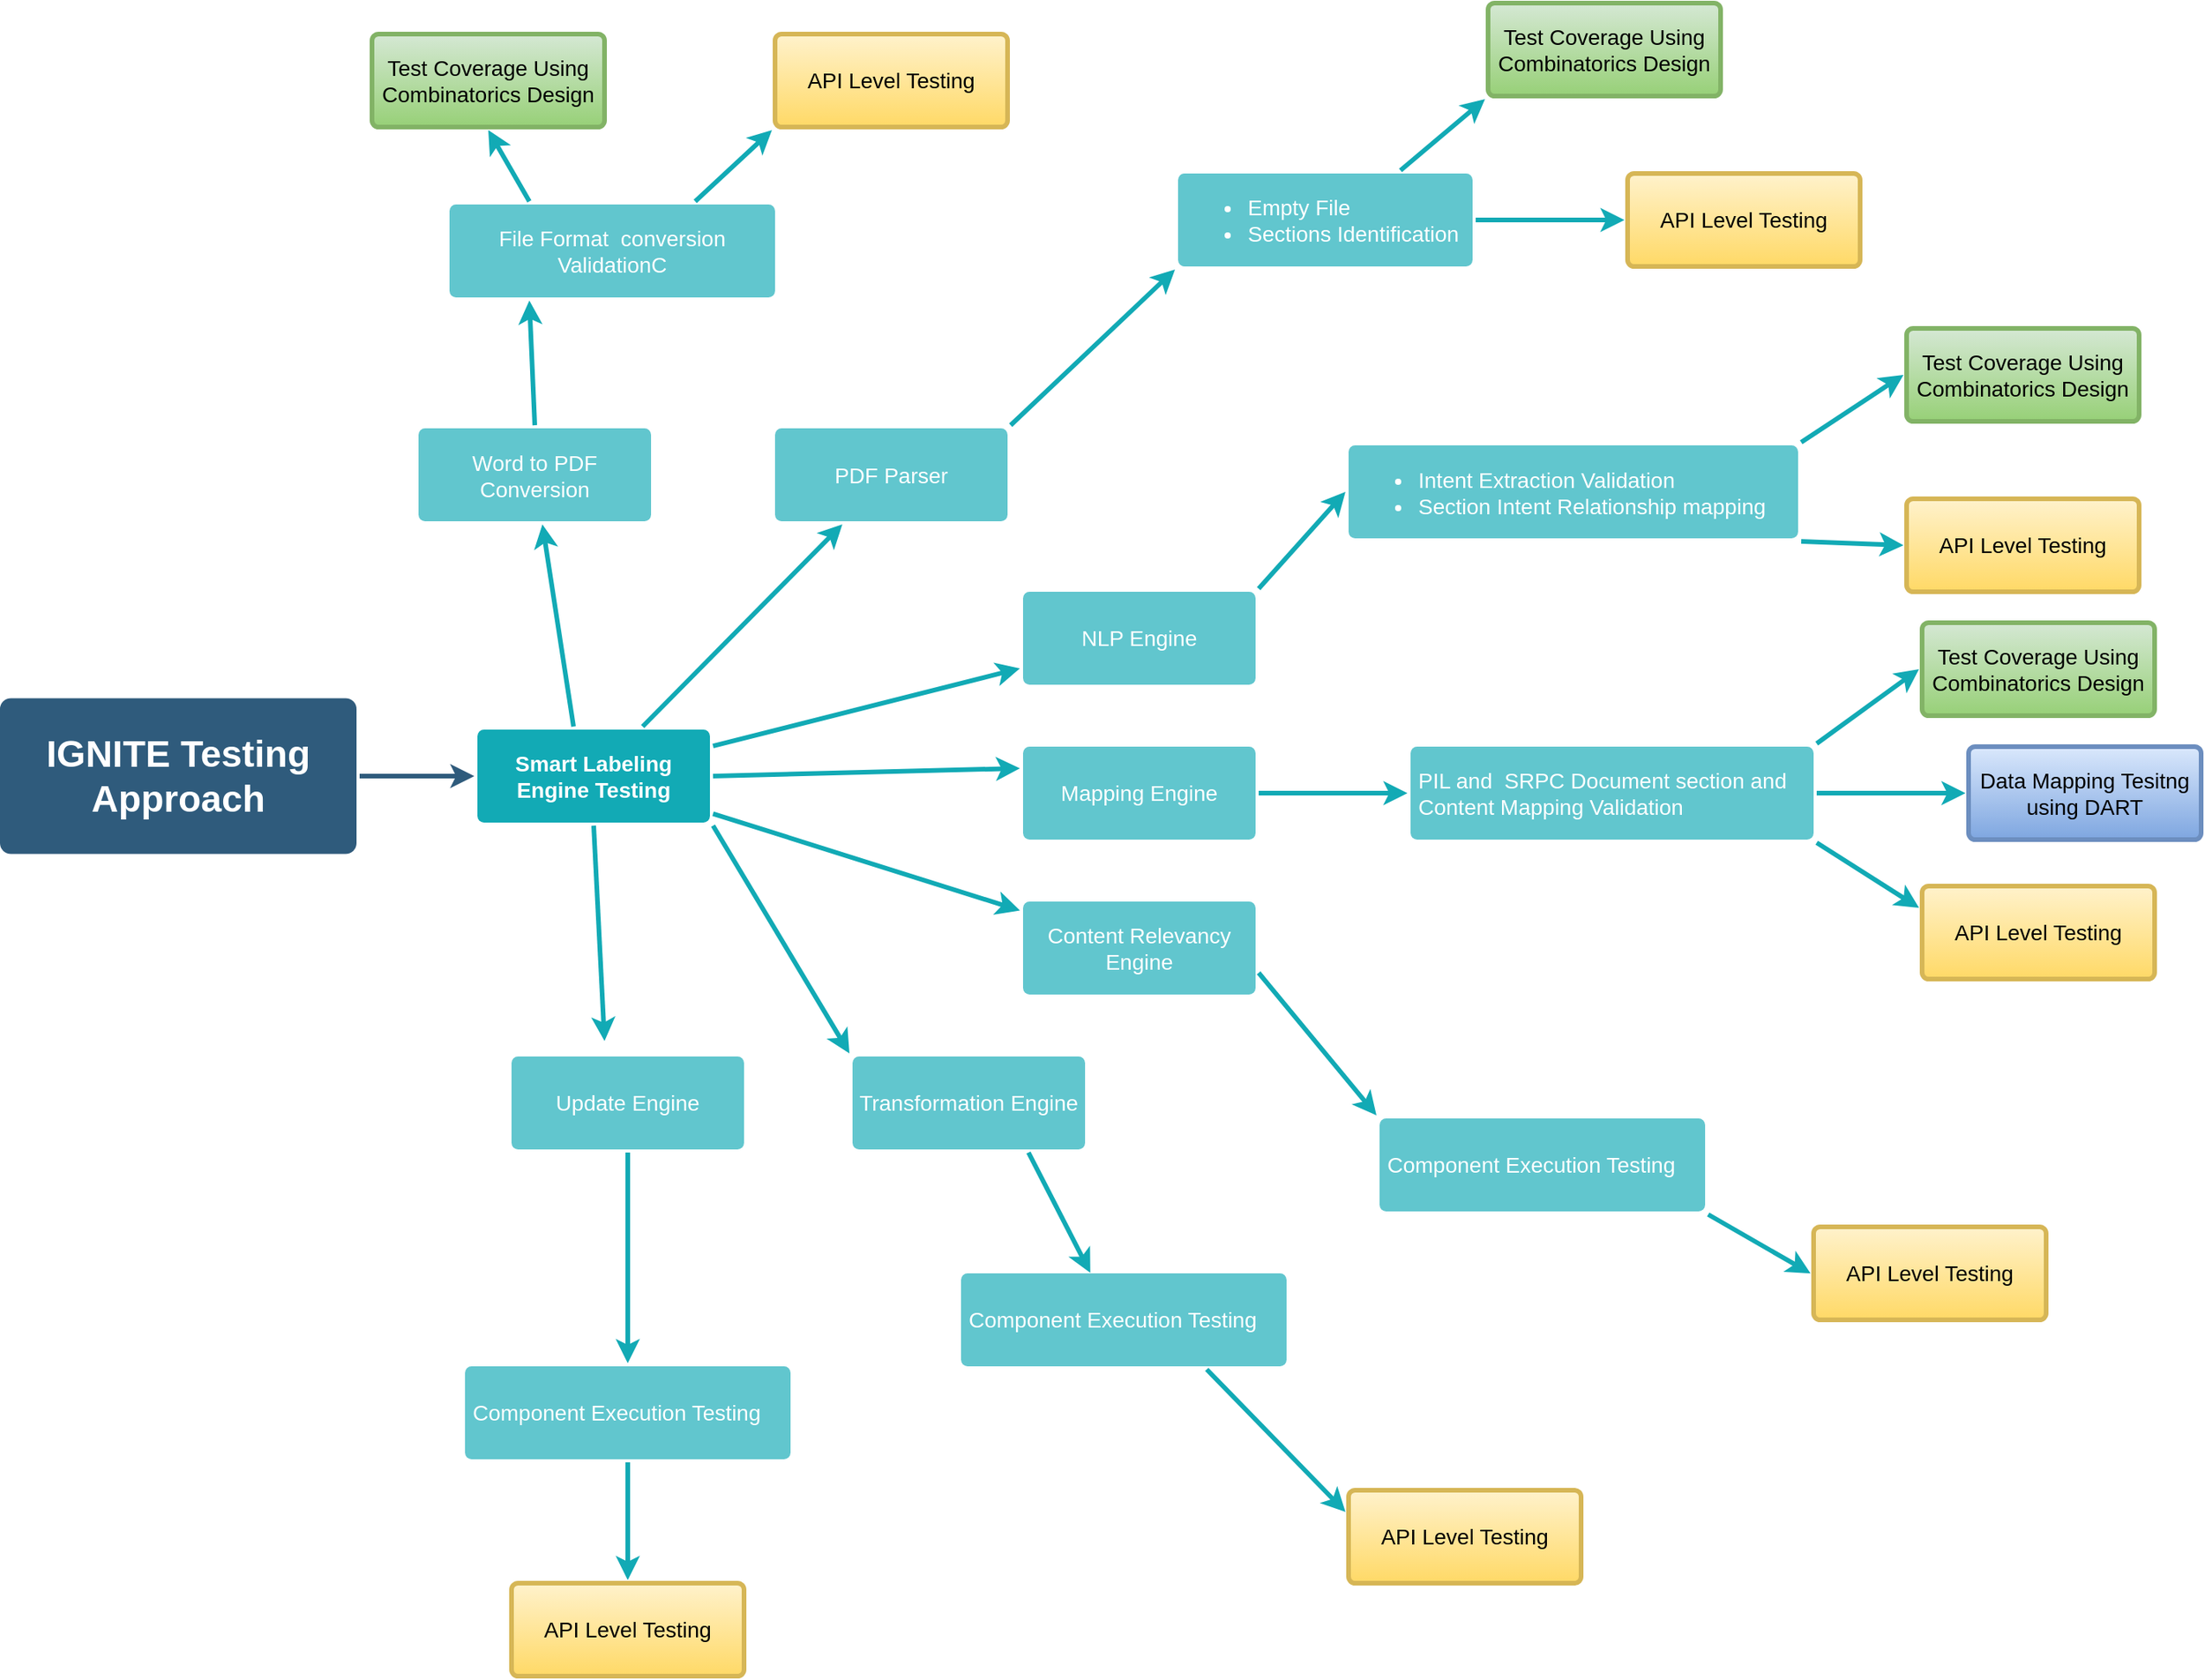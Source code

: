 <mxfile version="14.8.3" type="github">
  <diagram id="6a731a19-8d31-9384-78a2-239565b7b9f0" name="Page-1">
    <mxGraphModel dx="1038" dy="564" grid="1" gridSize="10" guides="1" tooltips="1" connect="1" arrows="1" fold="1" page="1" pageScale="1" pageWidth="1169" pageHeight="827" background="none" math="0" shadow="0">
      <root>
        <mxCell id="0" />
        <mxCell id="1" parent="0" />
        <mxCell id="1746" value="" style="edgeStyle=none;rounded=0;jumpStyle=none;html=1;shadow=0;labelBackgroundColor=none;startArrow=none;startFill=0;endArrow=classic;endFill=1;jettySize=auto;orthogonalLoop=1;strokeColor=#2F5B7C;strokeWidth=3;fontFamily=Helvetica;fontSize=16;fontColor=#23445D;spacing=5;exitX=1;exitY=0.5;exitDx=0;exitDy=0;" parent="1" source="1749" edge="1">
          <mxGeometry relative="1" as="geometry">
            <mxPoint x="610" y="599.743" as="sourcePoint" />
            <mxPoint x="756" y="599" as="targetPoint" />
          </mxGeometry>
        </mxCell>
        <mxCell id="1749" value="&lt;font style=&quot;font-size: 24px&quot;&gt;IGNITE Testing Approach&lt;/font&gt;" style="rounded=1;whiteSpace=wrap;html=1;shadow=0;labelBackgroundColor=none;strokeColor=none;strokeWidth=3;fillColor=#2F5B7C;fontFamily=Helvetica;fontSize=16;fontColor=#FFFFFF;align=center;fontStyle=1;spacing=5;arcSize=7;perimeterSpacing=2;" parent="1" vertex="1">
          <mxGeometry x="450" y="548.75" width="230" height="100.5" as="geometry" />
        </mxCell>
        <mxCell id="cuqwYvaE3bdZwMz-ITVh-1804" style="edgeStyle=none;orthogonalLoop=1;jettySize=auto;html=1;exitX=1;exitY=1;exitDx=0;exitDy=0;entryX=0;entryY=0;entryDx=0;entryDy=0;shadow=0;labelBackgroundColor=none;fontSize=14;fontColor=#FFFFFF;startFill=0;strokeColor=#12AAB5;strokeWidth=3;fillColor=#b0e3e6;" parent="1" source="1771" target="cuqwYvaE3bdZwMz-ITVh-1791" edge="1">
          <mxGeometry relative="1" as="geometry" />
        </mxCell>
        <mxCell id="cuqwYvaE3bdZwMz-ITVh-1805" style="edgeStyle=none;orthogonalLoop=1;jettySize=auto;html=1;shadow=0;labelBackgroundColor=none;fontSize=14;fontColor=#FFFFFF;startFill=0;strokeColor=#12AAB5;strokeWidth=3;fillColor=#b0e3e6;" parent="1" edge="1">
          <mxGeometry relative="1" as="geometry">
            <mxPoint x="833" y="631" as="sourcePoint" />
            <mxPoint x="840" y="770" as="targetPoint" />
          </mxGeometry>
        </mxCell>
        <mxCell id="cuqwYvaE3bdZwMz-ITVh-1810" style="edgeStyle=none;orthogonalLoop=1;jettySize=auto;html=1;exitX=1;exitY=0.5;exitDx=0;exitDy=0;entryX=0;entryY=0.25;entryDx=0;entryDy=0;shadow=0;labelBackgroundColor=none;fontSize=14;fontColor=#FFFFFF;startFill=0;strokeColor=#12AAB5;strokeWidth=3;fillColor=#b0e3e6;" parent="1" source="1771" target="cuqwYvaE3bdZwMz-ITVh-1809" edge="1">
          <mxGeometry relative="1" as="geometry" />
        </mxCell>
        <mxCell id="1771" value="Smart Labeling Engine Testing" style="rounded=1;whiteSpace=wrap;html=1;shadow=0;labelBackgroundColor=none;strokeColor=none;strokeWidth=3;fillColor=#12aab5;fontFamily=Helvetica;fontSize=14;fontColor=#FFFFFF;align=center;spacing=5;fontStyle=1;arcSize=7;perimeterSpacing=2;" parent="1" vertex="1">
          <mxGeometry x="758" y="569.0" width="150" height="60" as="geometry" />
        </mxCell>
        <mxCell id="cuqwYvaE3bdZwMz-ITVh-1825" style="edgeStyle=none;orthogonalLoop=1;jettySize=auto;html=1;exitX=1;exitY=0.75;exitDx=0;exitDy=0;entryX=0;entryY=0;entryDx=0;entryDy=0;shadow=0;labelBackgroundColor=none;fontSize=14;fontColor=#FFFFFF;startFill=0;strokeColor=#12AAB5;strokeWidth=3;fillColor=#b0e3e6;" parent="1" source="1772" target="cuqwYvaE3bdZwMz-ITVh-1812" edge="1">
          <mxGeometry relative="1" as="geometry" />
        </mxCell>
        <mxCell id="1772" value="Content Relevancy Engine" style="rounded=1;whiteSpace=wrap;html=1;shadow=0;labelBackgroundColor=none;strokeColor=none;strokeWidth=3;fillColor=#61c6ce;fontFamily=Helvetica;fontSize=14;fontColor=#FFFFFF;align=center;spacing=5;fontStyle=0;arcSize=7;perimeterSpacing=2;" parent="1" vertex="1">
          <mxGeometry x="1110" y="680" width="150" height="60" as="geometry" />
        </mxCell>
        <mxCell id="1773" value="" style="edgeStyle=none;rounded=1;jumpStyle=none;html=1;shadow=0;labelBackgroundColor=none;startArrow=none;startFill=0;jettySize=auto;orthogonalLoop=1;strokeColor=#12AAB5;strokeWidth=3;fontFamily=Helvetica;fontSize=14;fontColor=#FFFFFF;spacing=5;fontStyle=1;fillColor=#b0e3e6;" parent="1" source="1771" target="1772" edge="1">
          <mxGeometry relative="1" as="geometry" />
        </mxCell>
        <mxCell id="cuqwYvaE3bdZwMz-ITVh-1823" style="edgeStyle=none;orthogonalLoop=1;jettySize=auto;html=1;exitX=1;exitY=0;exitDx=0;exitDy=0;entryX=0;entryY=0.5;entryDx=0;entryDy=0;shadow=0;labelBackgroundColor=none;fontSize=14;fontColor=#FFFFFF;startFill=0;strokeColor=#12AAB5;strokeWidth=3;fillColor=#b0e3e6;" parent="1" source="1774" target="cuqwYvaE3bdZwMz-ITVh-1796" edge="1">
          <mxGeometry relative="1" as="geometry" />
        </mxCell>
        <mxCell id="1774" value="NLP Engine" style="rounded=1;whiteSpace=wrap;html=1;shadow=0;labelBackgroundColor=none;strokeColor=none;strokeWidth=3;fillColor=#61c6ce;fontFamily=Helvetica;fontSize=14;fontColor=#FFFFFF;align=center;spacing=5;fontStyle=0;arcSize=7;perimeterSpacing=2;" parent="1" vertex="1">
          <mxGeometry x="1110" y="480" width="150" height="60" as="geometry" />
        </mxCell>
        <mxCell id="1775" value="" style="edgeStyle=none;rounded=1;jumpStyle=none;html=1;shadow=0;labelBackgroundColor=none;startArrow=none;startFill=0;jettySize=auto;orthogonalLoop=1;strokeColor=#12AAB5;strokeWidth=3;fontFamily=Helvetica;fontSize=14;fontColor=#FFFFFF;spacing=5;fontStyle=1;fillColor=#b0e3e6;" parent="1" source="1771" target="1774" edge="1">
          <mxGeometry relative="1" as="geometry" />
        </mxCell>
        <mxCell id="cuqwYvaE3bdZwMz-ITVh-1822" style="edgeStyle=none;orthogonalLoop=1;jettySize=auto;html=1;exitX=1;exitY=0;exitDx=0;exitDy=0;entryX=0;entryY=1;entryDx=0;entryDy=0;shadow=0;labelBackgroundColor=none;fontSize=14;fontColor=#FFFFFF;startFill=0;strokeColor=#12AAB5;strokeWidth=3;fillColor=#b0e3e6;" parent="1" source="1776" target="cuqwYvaE3bdZwMz-ITVh-1787" edge="1">
          <mxGeometry relative="1" as="geometry" />
        </mxCell>
        <mxCell id="1776" value="PDF Parser" style="rounded=1;whiteSpace=wrap;html=1;shadow=0;labelBackgroundColor=none;strokeColor=none;strokeWidth=3;fillColor=#61c6ce;fontFamily=Helvetica;fontSize=14;fontColor=#FFFFFF;align=center;spacing=5;fontStyle=0;arcSize=7;perimeterSpacing=2;" parent="1" vertex="1">
          <mxGeometry x="950" y="374.5" width="150" height="60" as="geometry" />
        </mxCell>
        <mxCell id="1777" value="" style="edgeStyle=none;rounded=1;jumpStyle=none;html=1;shadow=0;labelBackgroundColor=none;startArrow=none;startFill=0;jettySize=auto;orthogonalLoop=1;strokeColor=#12AAB5;strokeWidth=3;fontFamily=Helvetica;fontSize=14;fontColor=#FFFFFF;spacing=5;fontStyle=1;fillColor=#b0e3e6;" parent="1" source="1771" target="1776" edge="1">
          <mxGeometry relative="1" as="geometry" />
        </mxCell>
        <mxCell id="cuqwYvaE3bdZwMz-ITVh-1821" style="edgeStyle=none;orthogonalLoop=1;jettySize=auto;html=1;exitX=0.5;exitY=0;exitDx=0;exitDy=0;entryX=0.25;entryY=1;entryDx=0;entryDy=0;shadow=0;labelBackgroundColor=none;fontSize=14;fontColor=#FFFFFF;startFill=0;strokeColor=#12AAB5;strokeWidth=3;fillColor=#b0e3e6;" parent="1" source="1778" target="lm1M5SOdNGMoI3knDZzW-1781" edge="1">
          <mxGeometry relative="1" as="geometry" />
        </mxCell>
        <mxCell id="1778" value="Word to PDF Conversion" style="rounded=1;whiteSpace=wrap;html=1;shadow=0;labelBackgroundColor=none;strokeColor=none;strokeWidth=3;fillColor=#61c6ce;fontFamily=Helvetica;fontSize=14;fontColor=#FFFFFF;align=center;spacing=5;fontStyle=0;arcSize=7;perimeterSpacing=2;" parent="1" vertex="1">
          <mxGeometry x="720" y="374.5" width="150" height="60" as="geometry" />
        </mxCell>
        <mxCell id="1779" value="" style="edgeStyle=none;rounded=1;jumpStyle=none;html=1;shadow=0;labelBackgroundColor=none;startArrow=none;startFill=0;jettySize=auto;orthogonalLoop=1;strokeColor=#12AAB5;strokeWidth=3;fontFamily=Helvetica;fontSize=14;fontColor=#FFFFFF;spacing=5;fontStyle=1;fillColor=#b0e3e6;" parent="1" target="1778" edge="1">
          <mxGeometry relative="1" as="geometry">
            <mxPoint x="820" y="567" as="sourcePoint" />
          </mxGeometry>
        </mxCell>
        <mxCell id="cuqwYvaE3bdZwMz-ITVh-1831" style="edgeStyle=none;orthogonalLoop=1;jettySize=auto;html=1;exitX=0.25;exitY=0;exitDx=0;exitDy=0;entryX=0.5;entryY=1;entryDx=0;entryDy=0;shadow=0;labelBackgroundColor=none;fontSize=14;fontColor=#FFFFFF;startFill=0;strokeColor=#12AAB5;strokeWidth=3;fillColor=#b0e3e6;" parent="1" source="lm1M5SOdNGMoI3knDZzW-1781" target="cuqwYvaE3bdZwMz-ITVh-1785" edge="1">
          <mxGeometry relative="1" as="geometry" />
        </mxCell>
        <mxCell id="cuqwYvaE3bdZwMz-ITVh-1832" style="edgeStyle=none;orthogonalLoop=1;jettySize=auto;html=1;exitX=0.75;exitY=0;exitDx=0;exitDy=0;entryX=0;entryY=1;entryDx=0;entryDy=0;shadow=0;labelBackgroundColor=none;fontSize=14;fontColor=#FFFFFF;startFill=0;strokeColor=#12AAB5;strokeWidth=3;fillColor=#b0e3e6;" parent="1" source="lm1M5SOdNGMoI3knDZzW-1781" target="cuqwYvaE3bdZwMz-ITVh-1779" edge="1">
          <mxGeometry relative="1" as="geometry" />
        </mxCell>
        <mxCell id="lm1M5SOdNGMoI3knDZzW-1781" value="File Format&amp;nbsp; conversion ValidationC" style="rounded=1;whiteSpace=wrap;html=1;shadow=0;labelBackgroundColor=none;strokeColor=none;strokeWidth=3;fillColor=#61c6ce;fontFamily=Helvetica;fontSize=14;fontColor=#FFFFFF;align=center;spacing=5;fontStyle=0;arcSize=7;perimeterSpacing=2;" parent="1" vertex="1">
          <mxGeometry x="740" y="230" width="210" height="60" as="geometry" />
        </mxCell>
        <mxCell id="cuqwYvaE3bdZwMz-ITVh-1779" value="API Level Testing" style="rounded=1;whiteSpace=wrap;html=1;shadow=0;labelBackgroundColor=none;strokeColor=#d6b656;strokeWidth=3;fillColor=#fff2cc;fontFamily=Helvetica;fontSize=14;align=center;spacing=5;fontStyle=0;arcSize=7;perimeterSpacing=2;gradientColor=#ffd966;" parent="1" vertex="1">
          <mxGeometry x="950" y="120" width="150" height="60" as="geometry" />
        </mxCell>
        <mxCell id="cuqwYvaE3bdZwMz-ITVh-1785" value="Test Coverage Using Combinatorics Design" style="rounded=1;whiteSpace=wrap;html=1;shadow=0;labelBackgroundColor=none;strokeColor=#82b366;strokeWidth=3;fillColor=#d5e8d4;fontFamily=Helvetica;fontSize=14;align=center;spacing=5;fontStyle=0;arcSize=7;perimeterSpacing=2;gradientColor=#97d077;" parent="1" vertex="1">
          <mxGeometry x="690" y="120" width="150" height="60" as="geometry" />
        </mxCell>
        <mxCell id="cuqwYvaE3bdZwMz-ITVh-1833" style="edgeStyle=none;orthogonalLoop=1;jettySize=auto;html=1;exitX=0.75;exitY=0;exitDx=0;exitDy=0;entryX=0;entryY=1;entryDx=0;entryDy=0;shadow=0;labelBackgroundColor=none;fontSize=14;fontColor=#FFFFFF;startFill=0;strokeColor=#12AAB5;strokeWidth=3;fillColor=#b0e3e6;" parent="1" source="cuqwYvaE3bdZwMz-ITVh-1787" target="cuqwYvaE3bdZwMz-ITVh-1789" edge="1">
          <mxGeometry relative="1" as="geometry" />
        </mxCell>
        <mxCell id="cuqwYvaE3bdZwMz-ITVh-1834" style="edgeStyle=none;orthogonalLoop=1;jettySize=auto;html=1;exitX=1;exitY=0.5;exitDx=0;exitDy=0;entryX=0;entryY=0.5;entryDx=0;entryDy=0;shadow=0;labelBackgroundColor=none;fontSize=14;fontColor=#FFFFFF;startFill=0;strokeColor=#12AAB5;strokeWidth=3;fillColor=#b0e3e6;" parent="1" source="cuqwYvaE3bdZwMz-ITVh-1787" target="cuqwYvaE3bdZwMz-ITVh-1788" edge="1">
          <mxGeometry relative="1" as="geometry" />
        </mxCell>
        <mxCell id="cuqwYvaE3bdZwMz-ITVh-1787" value="&lt;div align=&quot;left&quot;&gt;&lt;ul&gt;&lt;li&gt;Empty File&lt;/li&gt;&lt;li&gt;Sections Identification&lt;/li&gt;&lt;/ul&gt;&lt;/div&gt;" style="rounded=1;whiteSpace=wrap;html=1;shadow=0;labelBackgroundColor=none;strokeColor=none;strokeWidth=3;fillColor=#61c6ce;fontFamily=Helvetica;fontSize=14;fontColor=#FFFFFF;align=left;spacing=5;fontStyle=0;arcSize=7;perimeterSpacing=2;" parent="1" vertex="1">
          <mxGeometry x="1210" y="210" width="190" height="60" as="geometry" />
        </mxCell>
        <mxCell id="cuqwYvaE3bdZwMz-ITVh-1788" value="&lt;div align=&quot;center&quot;&gt;API Level Testing&lt;/div&gt;" style="rounded=1;whiteSpace=wrap;html=1;shadow=0;labelBackgroundColor=none;strokeColor=#d6b656;strokeWidth=3;fillColor=#fff2cc;fontFamily=Helvetica;fontSize=14;align=center;spacing=5;fontStyle=0;arcSize=7;perimeterSpacing=2;gradientColor=#ffd966;" parent="1" vertex="1">
          <mxGeometry x="1500" y="210" width="150" height="60" as="geometry" />
        </mxCell>
        <mxCell id="cuqwYvaE3bdZwMz-ITVh-1789" value="Test Coverage Using Combinatorics Design" style="rounded=1;whiteSpace=wrap;html=1;shadow=0;labelBackgroundColor=none;strokeColor=#82b366;strokeWidth=3;fillColor=#d5e8d4;fontFamily=Helvetica;fontSize=14;align=center;spacing=5;fontStyle=0;arcSize=7;perimeterSpacing=2;gradientColor=#97d077;" parent="1" vertex="1">
          <mxGeometry x="1410" y="100" width="150" height="60" as="geometry" />
        </mxCell>
        <mxCell id="cuqwYvaE3bdZwMz-ITVh-1826" style="edgeStyle=none;orthogonalLoop=1;jettySize=auto;html=1;exitX=0.75;exitY=1;exitDx=0;exitDy=0;entryX=0.399;entryY=0.026;entryDx=0;entryDy=0;entryPerimeter=0;shadow=0;labelBackgroundColor=none;fontSize=14;fontColor=#FFFFFF;startFill=0;strokeColor=#12AAB5;strokeWidth=3;fillColor=#b0e3e6;" parent="1" source="cuqwYvaE3bdZwMz-ITVh-1791" target="cuqwYvaE3bdZwMz-ITVh-1814" edge="1">
          <mxGeometry relative="1" as="geometry" />
        </mxCell>
        <mxCell id="cuqwYvaE3bdZwMz-ITVh-1791" value="Transformation Engine" style="rounded=1;whiteSpace=wrap;html=1;shadow=0;labelBackgroundColor=none;strokeColor=none;strokeWidth=3;fillColor=#61c6ce;fontFamily=Helvetica;fontSize=14;fontColor=#FFFFFF;align=center;spacing=5;fontStyle=0;arcSize=7;perimeterSpacing=2;" parent="1" vertex="1">
          <mxGeometry x="1000" y="780" width="150" height="60" as="geometry" />
        </mxCell>
        <mxCell id="cuqwYvaE3bdZwMz-ITVh-1827" style="edgeStyle=none;orthogonalLoop=1;jettySize=auto;html=1;exitX=0.5;exitY=1;exitDx=0;exitDy=0;entryX=0.5;entryY=0;entryDx=0;entryDy=0;shadow=0;labelBackgroundColor=none;fontSize=14;fontColor=#FFFFFF;startFill=0;strokeColor=#12AAB5;strokeWidth=3;fillColor=#b0e3e6;" parent="1" source="cuqwYvaE3bdZwMz-ITVh-1792" target="cuqwYvaE3bdZwMz-ITVh-1815" edge="1">
          <mxGeometry relative="1" as="geometry" />
        </mxCell>
        <mxCell id="cuqwYvaE3bdZwMz-ITVh-1792" value="Update Engine" style="rounded=1;whiteSpace=wrap;html=1;shadow=0;labelBackgroundColor=none;strokeColor=none;strokeWidth=3;fillColor=#61c6ce;fontFamily=Helvetica;fontSize=14;fontColor=#FFFFFF;align=center;spacing=5;fontStyle=0;arcSize=7;perimeterSpacing=2;" parent="1" vertex="1">
          <mxGeometry x="780" y="780" width="150" height="60" as="geometry" />
        </mxCell>
        <mxCell id="cuqwYvaE3bdZwMz-ITVh-1837" style="edgeStyle=none;orthogonalLoop=1;jettySize=auto;html=1;exitX=1;exitY=0;exitDx=0;exitDy=0;entryX=0;entryY=0.5;entryDx=0;entryDy=0;shadow=0;labelBackgroundColor=none;fontSize=14;fontColor=#FFFFFF;startFill=0;strokeColor=#12AAB5;strokeWidth=3;fillColor=#b0e3e6;" parent="1" source="cuqwYvaE3bdZwMz-ITVh-1796" target="cuqwYvaE3bdZwMz-ITVh-1836" edge="1">
          <mxGeometry relative="1" as="geometry" />
        </mxCell>
        <mxCell id="cuqwYvaE3bdZwMz-ITVh-1838" style="edgeStyle=none;orthogonalLoop=1;jettySize=auto;html=1;exitX=1;exitY=1;exitDx=0;exitDy=0;entryX=0;entryY=0.5;entryDx=0;entryDy=0;shadow=0;labelBackgroundColor=none;fontSize=14;fontColor=#FFFFFF;startFill=0;strokeColor=#12AAB5;strokeWidth=3;fillColor=#b0e3e6;" parent="1" source="cuqwYvaE3bdZwMz-ITVh-1796" target="cuqwYvaE3bdZwMz-ITVh-1835" edge="1">
          <mxGeometry relative="1" as="geometry" />
        </mxCell>
        <mxCell id="cuqwYvaE3bdZwMz-ITVh-1796" value="&lt;ul&gt;&lt;li&gt;Intent Extraction Validation&lt;/li&gt;&lt;li&gt;Section Intent Relationship mapping&lt;/li&gt;&lt;/ul&gt;" style="rounded=1;whiteSpace=wrap;html=1;shadow=0;labelBackgroundColor=none;strokeColor=none;strokeWidth=3;fillColor=#61c6ce;fontFamily=Helvetica;fontSize=14;fontColor=#FFFFFF;align=left;spacing=5;fontStyle=0;arcSize=7;perimeterSpacing=2;" parent="1" vertex="1">
          <mxGeometry x="1320" y="385.5" width="290" height="60" as="geometry" />
        </mxCell>
        <mxCell id="cuqwYvaE3bdZwMz-ITVh-1824" style="edgeStyle=none;orthogonalLoop=1;jettySize=auto;html=1;exitX=1;exitY=0.5;exitDx=0;exitDy=0;shadow=0;labelBackgroundColor=none;fontSize=14;fontColor=#FFFFFF;startFill=0;strokeColor=#12AAB5;strokeWidth=3;fillColor=#b0e3e6;" parent="1" source="cuqwYvaE3bdZwMz-ITVh-1809" target="cuqwYvaE3bdZwMz-ITVh-1811" edge="1">
          <mxGeometry relative="1" as="geometry" />
        </mxCell>
        <mxCell id="cuqwYvaE3bdZwMz-ITVh-1809" value="Mapping Engine" style="rounded=1;whiteSpace=wrap;html=1;shadow=0;labelBackgroundColor=none;strokeColor=none;strokeWidth=3;fillColor=#61c6ce;fontFamily=Helvetica;fontSize=14;fontColor=#FFFFFF;align=center;spacing=5;fontStyle=0;arcSize=7;perimeterSpacing=2;" parent="1" vertex="1">
          <mxGeometry x="1110" y="580" width="150" height="60" as="geometry" />
        </mxCell>
        <mxCell id="cuqwYvaE3bdZwMz-ITVh-1841" style="edgeStyle=none;orthogonalLoop=1;jettySize=auto;html=1;exitX=1;exitY=0;exitDx=0;exitDy=0;entryX=0;entryY=0.5;entryDx=0;entryDy=0;shadow=0;labelBackgroundColor=none;fontSize=14;fontColor=#FFFFFF;startFill=0;strokeColor=#12AAB5;strokeWidth=3;fillColor=#b0e3e6;" parent="1" source="cuqwYvaE3bdZwMz-ITVh-1811" target="cuqwYvaE3bdZwMz-ITVh-1840" edge="1">
          <mxGeometry relative="1" as="geometry" />
        </mxCell>
        <mxCell id="cuqwYvaE3bdZwMz-ITVh-1842" style="edgeStyle=none;orthogonalLoop=1;jettySize=auto;html=1;exitX=1;exitY=1;exitDx=0;exitDy=0;entryX=0;entryY=0.25;entryDx=0;entryDy=0;shadow=0;labelBackgroundColor=none;fontSize=14;fontColor=#FFFFFF;startFill=0;strokeColor=#12AAB5;strokeWidth=3;fillColor=#b0e3e6;" parent="1" source="cuqwYvaE3bdZwMz-ITVh-1811" target="cuqwYvaE3bdZwMz-ITVh-1839" edge="1">
          <mxGeometry relative="1" as="geometry" />
        </mxCell>
        <mxCell id="cuqwYvaE3bdZwMz-ITVh-1861" style="edgeStyle=none;orthogonalLoop=1;jettySize=auto;html=1;exitX=1;exitY=0.5;exitDx=0;exitDy=0;entryX=0;entryY=0.5;entryDx=0;entryDy=0;shadow=0;labelBackgroundColor=none;fontSize=14;fontColor=#FFFFFF;startFill=0;strokeColor=#12AAB5;strokeWidth=3;fillColor=#b0e3e6;" parent="1" source="cuqwYvaE3bdZwMz-ITVh-1811" target="cuqwYvaE3bdZwMz-ITVh-1860" edge="1">
          <mxGeometry relative="1" as="geometry" />
        </mxCell>
        <mxCell id="cuqwYvaE3bdZwMz-ITVh-1811" value="PIL and&amp;nbsp; SRPC Document section and Content Mapping Validation" style="rounded=1;whiteSpace=wrap;html=1;shadow=0;labelBackgroundColor=none;strokeColor=none;strokeWidth=3;fillColor=#61c6ce;fontFamily=Helvetica;fontSize=14;fontColor=#FFFFFF;align=left;spacing=5;fontStyle=0;arcSize=7;perimeterSpacing=2;" parent="1" vertex="1">
          <mxGeometry x="1360" y="580" width="260" height="60" as="geometry" />
        </mxCell>
        <mxCell id="cuqwYvaE3bdZwMz-ITVh-1846" style="edgeStyle=none;orthogonalLoop=1;jettySize=auto;html=1;exitX=1;exitY=1;exitDx=0;exitDy=0;entryX=0;entryY=0.5;entryDx=0;entryDy=0;shadow=0;labelBackgroundColor=none;fontSize=14;fontColor=#FFFFFF;startFill=0;strokeColor=#12AAB5;strokeWidth=3;fillColor=#b0e3e6;" parent="1" source="cuqwYvaE3bdZwMz-ITVh-1812" target="cuqwYvaE3bdZwMz-ITVh-1843" edge="1">
          <mxGeometry relative="1" as="geometry" />
        </mxCell>
        <mxCell id="cuqwYvaE3bdZwMz-ITVh-1812" value="Component Execution Testing" style="rounded=1;whiteSpace=wrap;html=1;shadow=0;labelBackgroundColor=none;strokeColor=none;strokeWidth=3;fillColor=#61c6ce;fontFamily=Helvetica;fontSize=14;fontColor=#FFFFFF;align=left;spacing=5;fontStyle=0;arcSize=7;perimeterSpacing=2;" parent="1" vertex="1">
          <mxGeometry x="1340" y="820" width="210" height="60" as="geometry" />
        </mxCell>
        <mxCell id="cuqwYvaE3bdZwMz-ITVh-1848" style="edgeStyle=none;orthogonalLoop=1;jettySize=auto;html=1;exitX=0.75;exitY=1;exitDx=0;exitDy=0;entryX=0;entryY=0.25;entryDx=0;entryDy=0;shadow=0;labelBackgroundColor=none;fontSize=14;fontColor=#FFFFFF;startFill=0;strokeColor=#12AAB5;strokeWidth=3;fillColor=#b0e3e6;" parent="1" source="cuqwYvaE3bdZwMz-ITVh-1814" target="cuqwYvaE3bdZwMz-ITVh-1847" edge="1">
          <mxGeometry relative="1" as="geometry" />
        </mxCell>
        <mxCell id="cuqwYvaE3bdZwMz-ITVh-1814" value="Component Execution Testing" style="rounded=1;whiteSpace=wrap;html=1;shadow=0;labelBackgroundColor=none;strokeColor=none;strokeWidth=3;fillColor=#61c6ce;fontFamily=Helvetica;fontSize=14;fontColor=#FFFFFF;align=left;spacing=5;fontStyle=0;arcSize=7;perimeterSpacing=2;" parent="1" vertex="1">
          <mxGeometry x="1070" y="920" width="210" height="60" as="geometry" />
        </mxCell>
        <mxCell id="cuqwYvaE3bdZwMz-ITVh-1850" style="edgeStyle=none;orthogonalLoop=1;jettySize=auto;html=1;exitX=0.5;exitY=1;exitDx=0;exitDy=0;shadow=0;labelBackgroundColor=none;fontSize=14;fontColor=#FFFFFF;startFill=0;strokeColor=#12AAB5;strokeWidth=3;fillColor=#b0e3e6;" parent="1" source="cuqwYvaE3bdZwMz-ITVh-1815" target="cuqwYvaE3bdZwMz-ITVh-1849" edge="1">
          <mxGeometry relative="1" as="geometry" />
        </mxCell>
        <mxCell id="cuqwYvaE3bdZwMz-ITVh-1815" value="Component Execution Testing" style="rounded=1;whiteSpace=wrap;html=1;shadow=0;labelBackgroundColor=none;strokeColor=none;strokeWidth=3;fillColor=#61c6ce;fontFamily=Helvetica;fontSize=14;fontColor=#FFFFFF;align=left;spacing=5;fontStyle=0;arcSize=7;perimeterSpacing=2;" parent="1" vertex="1">
          <mxGeometry x="750" y="980" width="210" height="60" as="geometry" />
        </mxCell>
        <mxCell id="cuqwYvaE3bdZwMz-ITVh-1835" value="&lt;div align=&quot;center&quot;&gt;API Level Testing&lt;/div&gt;" style="rounded=1;whiteSpace=wrap;html=1;shadow=0;labelBackgroundColor=none;strokeColor=#d6b656;strokeWidth=3;fillColor=#fff2cc;fontFamily=Helvetica;fontSize=14;align=center;spacing=5;fontStyle=0;arcSize=7;perimeterSpacing=2;gradientColor=#ffd966;" parent="1" vertex="1">
          <mxGeometry x="1680" y="420" width="150" height="60" as="geometry" />
        </mxCell>
        <mxCell id="cuqwYvaE3bdZwMz-ITVh-1836" value="Test Coverage Using Combinatorics Design" style="rounded=1;whiteSpace=wrap;html=1;shadow=0;labelBackgroundColor=none;strokeColor=#82b366;strokeWidth=3;fillColor=#d5e8d4;fontFamily=Helvetica;fontSize=14;align=center;spacing=5;fontStyle=0;arcSize=7;perimeterSpacing=2;gradientColor=#97d077;" parent="1" vertex="1">
          <mxGeometry x="1680" y="310" width="150" height="60" as="geometry" />
        </mxCell>
        <mxCell id="cuqwYvaE3bdZwMz-ITVh-1839" value="&lt;div align=&quot;center&quot;&gt;API Level Testing&lt;/div&gt;" style="rounded=1;whiteSpace=wrap;html=1;shadow=0;labelBackgroundColor=none;strokeColor=#d6b656;strokeWidth=3;fillColor=#fff2cc;fontFamily=Helvetica;fontSize=14;align=center;spacing=5;fontStyle=0;arcSize=7;perimeterSpacing=2;gradientColor=#ffd966;" parent="1" vertex="1">
          <mxGeometry x="1690" y="670" width="150" height="60" as="geometry" />
        </mxCell>
        <mxCell id="cuqwYvaE3bdZwMz-ITVh-1840" value="Test Coverage Using Combinatorics Design" style="rounded=1;whiteSpace=wrap;html=1;shadow=0;labelBackgroundColor=none;strokeColor=#82b366;strokeWidth=3;fillColor=#d5e8d4;fontFamily=Helvetica;fontSize=14;align=center;spacing=5;fontStyle=0;arcSize=7;perimeterSpacing=2;gradientColor=#97d077;" parent="1" vertex="1">
          <mxGeometry x="1690" y="500" width="150" height="60" as="geometry" />
        </mxCell>
        <mxCell id="cuqwYvaE3bdZwMz-ITVh-1843" value="&lt;div align=&quot;center&quot;&gt;API Level Testing&lt;/div&gt;" style="rounded=1;whiteSpace=wrap;html=1;shadow=0;labelBackgroundColor=none;strokeColor=#d6b656;strokeWidth=3;fillColor=#fff2cc;fontFamily=Helvetica;fontSize=14;align=center;spacing=5;fontStyle=0;arcSize=7;perimeterSpacing=2;gradientColor=#ffd966;" parent="1" vertex="1">
          <mxGeometry x="1620" y="890" width="150" height="60" as="geometry" />
        </mxCell>
        <mxCell id="cuqwYvaE3bdZwMz-ITVh-1847" value="&lt;div align=&quot;center&quot;&gt;API Level Testing&lt;/div&gt;" style="rounded=1;whiteSpace=wrap;html=1;shadow=0;labelBackgroundColor=none;strokeColor=#d6b656;strokeWidth=3;fillColor=#fff2cc;fontFamily=Helvetica;fontSize=14;align=center;spacing=5;fontStyle=0;arcSize=7;perimeterSpacing=2;gradientColor=#ffd966;" parent="1" vertex="1">
          <mxGeometry x="1320" y="1060" width="150" height="60" as="geometry" />
        </mxCell>
        <mxCell id="cuqwYvaE3bdZwMz-ITVh-1849" value="&lt;div align=&quot;center&quot;&gt;API Level Testing&lt;/div&gt;" style="rounded=1;whiteSpace=wrap;html=1;shadow=0;labelBackgroundColor=none;strokeColor=#d6b656;strokeWidth=3;fillColor=#fff2cc;fontFamily=Helvetica;fontSize=14;align=center;spacing=5;fontStyle=0;arcSize=7;perimeterSpacing=2;gradientColor=#ffd966;" parent="1" vertex="1">
          <mxGeometry x="780" y="1120" width="150" height="60" as="geometry" />
        </mxCell>
        <mxCell id="cuqwYvaE3bdZwMz-ITVh-1860" value="Data Mapping Tesitng using DART" style="rounded=1;whiteSpace=wrap;html=1;shadow=0;labelBackgroundColor=none;strokeColor=#6c8ebf;strokeWidth=3;fillColor=#dae8fc;fontFamily=Helvetica;fontSize=14;align=center;spacing=5;fontStyle=0;arcSize=7;perimeterSpacing=2;gradientColor=#7ea6e0;" parent="1" vertex="1">
          <mxGeometry x="1720" y="580" width="150" height="60" as="geometry" />
        </mxCell>
      </root>
    </mxGraphModel>
  </diagram>
</mxfile>
